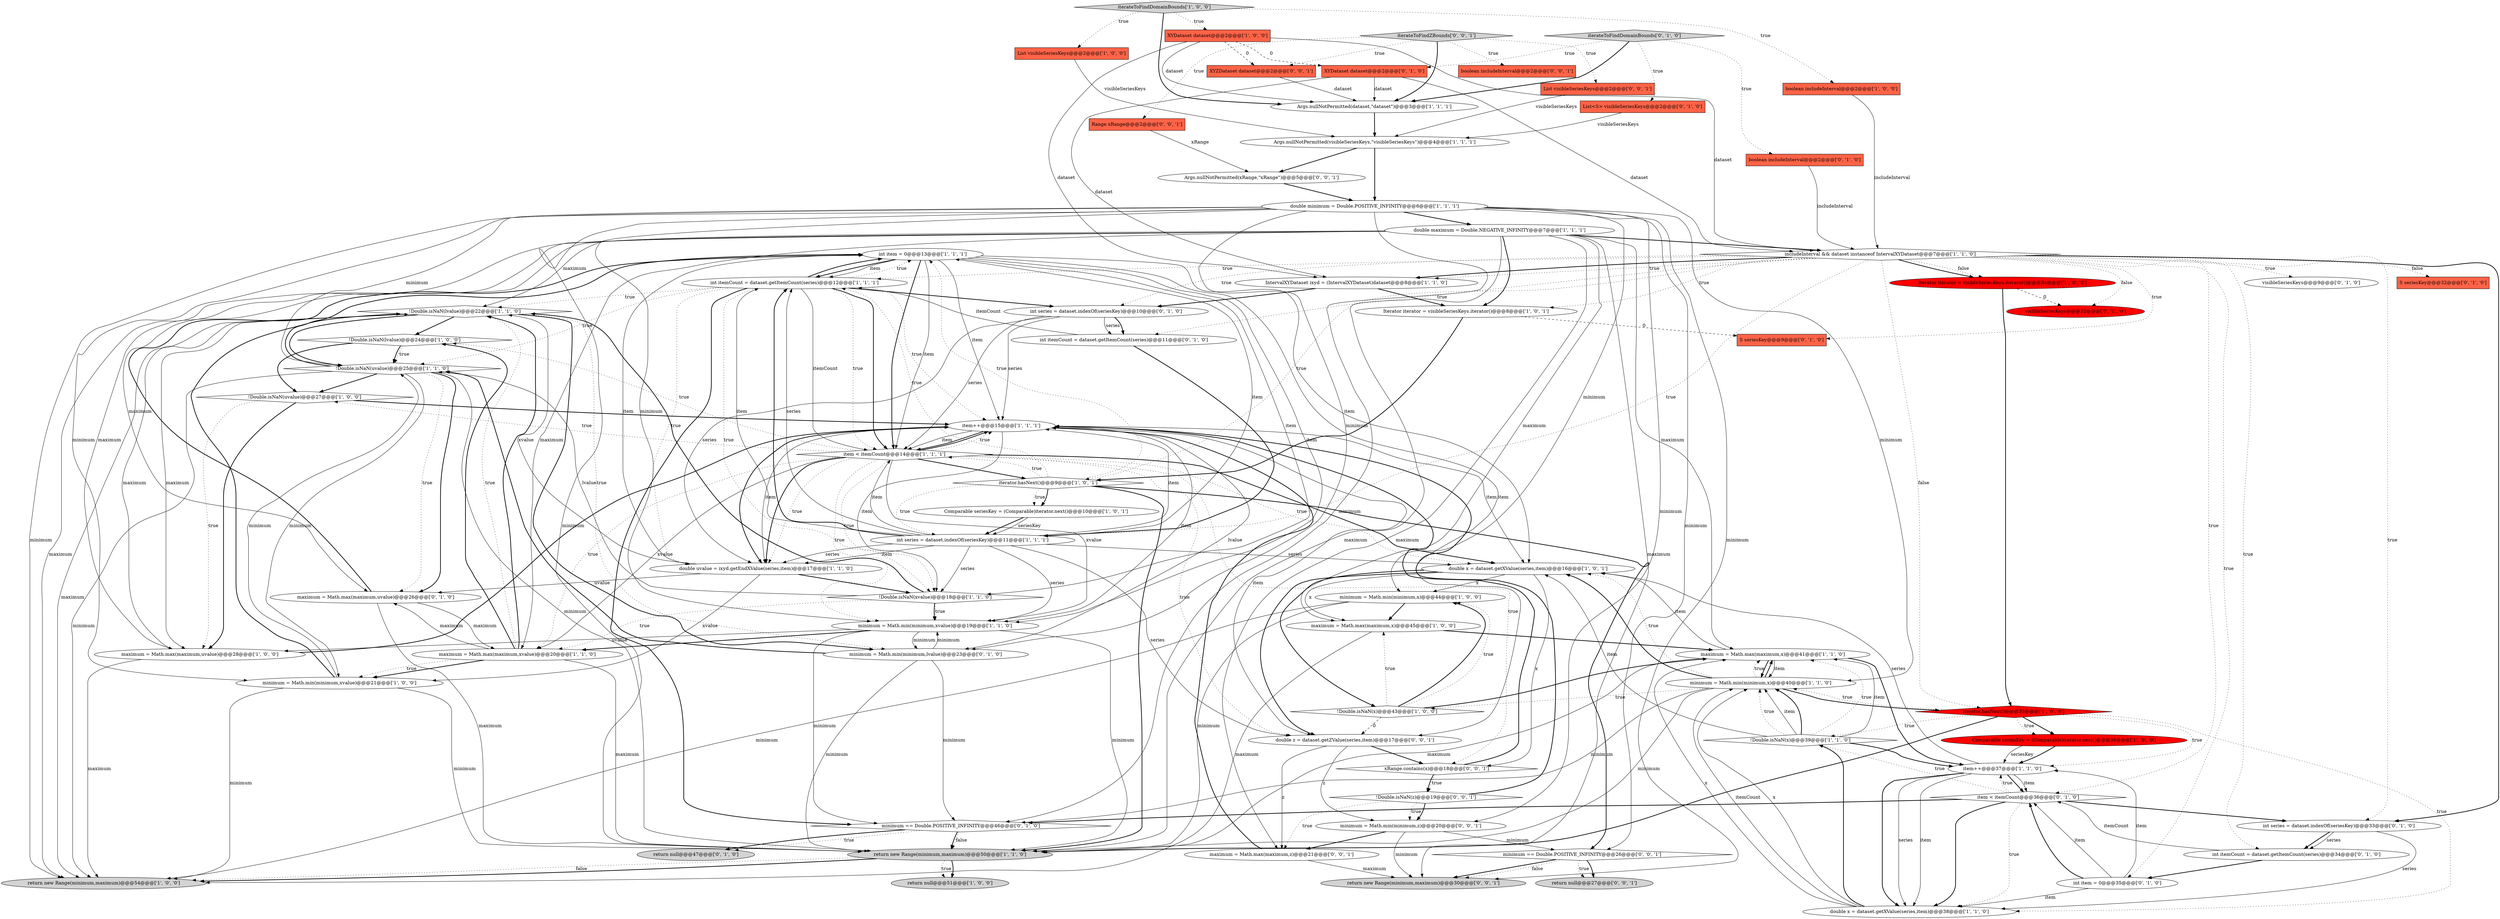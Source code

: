 digraph {
36 [style = filled, label = "int item = 0@@@13@@@['1', '1', '1']", fillcolor = white, shape = ellipse image = "AAA0AAABBB1BBB"];
59 [style = filled, label = "return null@@@47@@@['0', '1', '0']", fillcolor = lightgray, shape = ellipse image = "AAA0AAABBB2BBB"];
69 [style = filled, label = "minimum = Math.min(minimum,z)@@@20@@@['0', '0', '1']", fillcolor = white, shape = ellipse image = "AAA0AAABBB3BBB"];
74 [style = filled, label = "return new Range(minimum,maximum)@@@30@@@['0', '0', '1']", fillcolor = lightgray, shape = ellipse image = "AAA0AAABBB3BBB"];
60 [style = filled, label = "S seriesKey@@@9@@@['0', '1', '0']", fillcolor = tomato, shape = box image = "AAA1AAABBB2BBB"];
29 [style = filled, label = "int itemCount = dataset.getItemCount(series)@@@12@@@['1', '1', '1']", fillcolor = white, shape = ellipse image = "AAA0AAABBB1BBB"];
53 [style = filled, label = "visibleSeriesKeys@@@9@@@['0', '1', '0']", fillcolor = white, shape = ellipse image = "AAA0AAABBB2BBB"];
12 [style = filled, label = "Args.nullNotPermitted(visibleSeriesKeys,\"visibleSeriesKeys\")@@@4@@@['1', '1', '1']", fillcolor = white, shape = ellipse image = "AAA0AAABBB1BBB"];
20 [style = filled, label = "Iterator iterator = visibleSeriesKeys.iterator()@@@34@@@['1', '0', '0']", fillcolor = red, shape = ellipse image = "AAA1AAABBB1BBB"];
3 [style = filled, label = "!Double.isNaN(x)@@@39@@@['1', '1', '0']", fillcolor = white, shape = diamond image = "AAA0AAABBB1BBB"];
19 [style = filled, label = "item < itemCount@@@14@@@['1', '1', '1']", fillcolor = white, shape = diamond image = "AAA0AAABBB1BBB"];
0 [style = filled, label = "List visibleSeriesKeys@@@2@@@['1', '0', '0']", fillcolor = tomato, shape = box image = "AAA0AAABBB1BBB"];
25 [style = filled, label = "!Double.isNaN(lvalue)@@@24@@@['1', '0', '0']", fillcolor = white, shape = diamond image = "AAA0AAABBB1BBB"];
11 [style = filled, label = "!Double.isNaN(xvalue)@@@18@@@['1', '1', '0']", fillcolor = white, shape = diamond image = "AAA0AAABBB1BBB"];
5 [style = filled, label = "double x = dataset.getXValue(series,item)@@@16@@@['1', '0', '1']", fillcolor = white, shape = ellipse image = "AAA0AAABBB1BBB"];
23 [style = filled, label = "IntervalXYDataset ixyd = (IntervalXYDataset)dataset@@@8@@@['1', '1', '0']", fillcolor = white, shape = ellipse image = "AAA0AAABBB1BBB"];
28 [style = filled, label = "includeInterval && dataset instanceof IntervalXYDataset@@@7@@@['1', '1', '0']", fillcolor = white, shape = diamond image = "AAA0AAABBB1BBB"];
51 [style = filled, label = "List<S> visibleSeriesKeys@@@2@@@['0', '1', '0']", fillcolor = tomato, shape = box image = "AAA0AAABBB2BBB"];
64 [style = filled, label = "Range xRange@@@2@@@['0', '0', '1']", fillcolor = tomato, shape = box image = "AAA0AAABBB3BBB"];
56 [style = filled, label = "int series = dataset.indexOf(seriesKey)@@@10@@@['0', '1', '0']", fillcolor = white, shape = ellipse image = "AAA0AAABBB2BBB"];
16 [style = filled, label = "maximum = Math.max(maximum,x)@@@41@@@['1', '1', '0']", fillcolor = white, shape = ellipse image = "AAA0AAABBB1BBB"];
52 [style = filled, label = "int item = 0@@@35@@@['0', '1', '0']", fillcolor = white, shape = ellipse image = "AAA0AAABBB2BBB"];
58 [style = filled, label = "visibleSeriesKeys@@@32@@@['0', '1', '0']", fillcolor = red, shape = ellipse image = "AAA1AAABBB2BBB"];
6 [style = filled, label = "iterateToFindDomainBounds['1', '0', '0']", fillcolor = lightgray, shape = diamond image = "AAA0AAABBB1BBB"];
61 [style = filled, label = "List visibleSeriesKeys@@@2@@@['0', '0', '1']", fillcolor = tomato, shape = box image = "AAA0AAABBB3BBB"];
46 [style = filled, label = "item < itemCount@@@36@@@['0', '1', '0']", fillcolor = white, shape = diamond image = "AAA0AAABBB2BBB"];
40 [style = filled, label = "return new Range(minimum,maximum)@@@50@@@['1', '1', '0']", fillcolor = lightgray, shape = ellipse image = "AAA0AAABBB1BBB"];
21 [style = filled, label = "minimum = Math.min(minimum,x)@@@44@@@['1', '0', '0']", fillcolor = white, shape = ellipse image = "AAA0AAABBB1BBB"];
34 [style = filled, label = "Comparable seriesKey = (Comparable)iterator.next()@@@10@@@['1', '0', '1']", fillcolor = white, shape = ellipse image = "AAA0AAABBB1BBB"];
26 [style = filled, label = "Args.nullNotPermitted(dataset,\"dataset\")@@@3@@@['1', '1', '1']", fillcolor = white, shape = ellipse image = "AAA0AAABBB1BBB"];
27 [style = filled, label = "double minimum = Double.POSITIVE_INFINITY@@@6@@@['1', '1', '1']", fillcolor = white, shape = ellipse image = "AAA0AAABBB1BBB"];
48 [style = filled, label = "iterateToFindDomainBounds['0', '1', '0']", fillcolor = lightgray, shape = diamond image = "AAA0AAABBB2BBB"];
38 [style = filled, label = "!Double.isNaN(uvalue)@@@25@@@['1', '1', '0']", fillcolor = white, shape = diamond image = "AAA0AAABBB1BBB"];
35 [style = filled, label = "minimum = Math.min(minimum,xvalue)@@@19@@@['1', '1', '0']", fillcolor = white, shape = ellipse image = "AAA0AAABBB1BBB"];
54 [style = filled, label = "XYDataset dataset@@@2@@@['0', '1', '0']", fillcolor = tomato, shape = box image = "AAA1AAABBB2BBB"];
43 [style = filled, label = "boolean includeInterval@@@2@@@['0', '1', '0']", fillcolor = tomato, shape = box image = "AAA0AAABBB2BBB"];
65 [style = filled, label = "xRange.contains(x)@@@18@@@['0', '0', '1']", fillcolor = white, shape = diamond image = "AAA0AAABBB3BBB"];
49 [style = filled, label = "int itemCount = dataset.getItemCount(series)@@@34@@@['0', '1', '0']", fillcolor = white, shape = ellipse image = "AAA0AAABBB2BBB"];
10 [style = filled, label = "item++@@@37@@@['1', '1', '0']", fillcolor = white, shape = ellipse image = "AAA0AAABBB1BBB"];
4 [style = filled, label = "return null@@@51@@@['1', '0', '0']", fillcolor = lightgray, shape = ellipse image = "AAA0AAABBB1BBB"];
72 [style = filled, label = "maximum = Math.max(maximum,z)@@@21@@@['0', '0', '1']", fillcolor = white, shape = ellipse image = "AAA0AAABBB3BBB"];
50 [style = filled, label = "maximum = Math.max(maximum,uvalue)@@@26@@@['0', '1', '0']", fillcolor = white, shape = ellipse image = "AAA0AAABBB2BBB"];
68 [style = filled, label = "return null@@@27@@@['0', '0', '1']", fillcolor = lightgray, shape = ellipse image = "AAA0AAABBB3BBB"];
67 [style = filled, label = "XYZDataset dataset@@@2@@@['0', '0', '1']", fillcolor = tomato, shape = box image = "AAA0AAABBB3BBB"];
33 [style = filled, label = "item++@@@15@@@['1', '1', '1']", fillcolor = white, shape = ellipse image = "AAA0AAABBB1BBB"];
30 [style = filled, label = "iterator.hasNext()@@@35@@@['1', '0', '0']", fillcolor = red, shape = diamond image = "AAA1AAABBB1BBB"];
8 [style = filled, label = "Iterator iterator = visibleSeriesKeys.iterator()@@@8@@@['1', '0', '1']", fillcolor = white, shape = ellipse image = "AAA0AAABBB1BBB"];
13 [style = filled, label = "int series = dataset.indexOf(seriesKey)@@@11@@@['1', '1', '1']", fillcolor = white, shape = ellipse image = "AAA0AAABBB1BBB"];
55 [style = filled, label = "int series = dataset.indexOf(seriesKey)@@@33@@@['0', '1', '0']", fillcolor = white, shape = ellipse image = "AAA0AAABBB2BBB"];
47 [style = filled, label = "minimum == Double.POSITIVE_INFINITY@@@46@@@['0', '1', '0']", fillcolor = white, shape = diamond image = "AAA0AAABBB2BBB"];
24 [style = filled, label = "double uvalue = ixyd.getEndXValue(series,item)@@@17@@@['1', '1', '0']", fillcolor = white, shape = ellipse image = "AAA0AAABBB1BBB"];
41 [style = filled, label = "minimum = Math.min(minimum,x)@@@40@@@['1', '1', '0']", fillcolor = white, shape = ellipse image = "AAA0AAABBB1BBB"];
17 [style = filled, label = "XYDataset dataset@@@2@@@['1', '0', '0']", fillcolor = tomato, shape = box image = "AAA1AAABBB1BBB"];
63 [style = filled, label = "boolean includeInterval@@@2@@@['0', '0', '1']", fillcolor = tomato, shape = box image = "AAA0AAABBB3BBB"];
66 [style = filled, label = "!Double.isNaN(z)@@@19@@@['0', '0', '1']", fillcolor = white, shape = diamond image = "AAA0AAABBB3BBB"];
7 [style = filled, label = "iterator.hasNext()@@@9@@@['1', '0', '1']", fillcolor = white, shape = diamond image = "AAA0AAABBB1BBB"];
1 [style = filled, label = "boolean includeInterval@@@2@@@['1', '0', '0']", fillcolor = tomato, shape = box image = "AAA0AAABBB1BBB"];
15 [style = filled, label = "maximum = Math.max(maximum,xvalue)@@@20@@@['1', '1', '0']", fillcolor = white, shape = ellipse image = "AAA0AAABBB1BBB"];
37 [style = filled, label = "double maximum = Double.NEGATIVE_INFINITY@@@7@@@['1', '1', '1']", fillcolor = white, shape = ellipse image = "AAA0AAABBB1BBB"];
45 [style = filled, label = "int itemCount = dataset.getItemCount(series)@@@11@@@['0', '1', '0']", fillcolor = white, shape = ellipse image = "AAA0AAABBB2BBB"];
18 [style = filled, label = "!Double.isNaN(uvalue)@@@27@@@['1', '0', '0']", fillcolor = white, shape = diamond image = "AAA0AAABBB1BBB"];
71 [style = filled, label = "minimum == Double.POSITIVE_INFINITY@@@26@@@['0', '0', '1']", fillcolor = white, shape = diamond image = "AAA0AAABBB3BBB"];
32 [style = filled, label = "!Double.isNaN(x)@@@43@@@['1', '0', '0']", fillcolor = white, shape = diamond image = "AAA0AAABBB1BBB"];
2 [style = filled, label = "double x = dataset.getXValue(series,item)@@@38@@@['1', '1', '0']", fillcolor = white, shape = ellipse image = "AAA0AAABBB1BBB"];
57 [style = filled, label = "minimum = Math.min(minimum,lvalue)@@@23@@@['0', '1', '0']", fillcolor = white, shape = ellipse image = "AAA0AAABBB2BBB"];
9 [style = filled, label = "maximum = Math.max(maximum,x)@@@45@@@['1', '0', '0']", fillcolor = white, shape = ellipse image = "AAA0AAABBB1BBB"];
14 [style = filled, label = "return new Range(minimum,maximum)@@@54@@@['1', '0', '0']", fillcolor = lightgray, shape = ellipse image = "AAA0AAABBB1BBB"];
70 [style = filled, label = "iterateToFindZBounds['0', '0', '1']", fillcolor = lightgray, shape = diamond image = "AAA0AAABBB3BBB"];
39 [style = filled, label = "maximum = Math.max(maximum,uvalue)@@@28@@@['1', '0', '0']", fillcolor = white, shape = ellipse image = "AAA0AAABBB1BBB"];
42 [style = filled, label = "!Double.isNaN(lvalue)@@@22@@@['1', '1', '0']", fillcolor = white, shape = diamond image = "AAA0AAABBB1BBB"];
73 [style = filled, label = "Args.nullNotPermitted(xRange,\"xRange\")@@@5@@@['0', '0', '1']", fillcolor = white, shape = ellipse image = "AAA0AAABBB3BBB"];
44 [style = filled, label = "S seriesKey@@@32@@@['0', '1', '0']", fillcolor = tomato, shape = box image = "AAA0AAABBB2BBB"];
31 [style = filled, label = "Comparable seriesKey = (Comparable)iterator.next()@@@36@@@['1', '0', '0']", fillcolor = red, shape = ellipse image = "AAA1AAABBB1BBB"];
62 [style = filled, label = "double z = dataset.getZValue(series,item)@@@17@@@['0', '0', '1']", fillcolor = white, shape = ellipse image = "AAA0AAABBB3BBB"];
22 [style = filled, label = "minimum = Math.min(minimum,xvalue)@@@21@@@['1', '0', '0']", fillcolor = white, shape = ellipse image = "AAA0AAABBB1BBB"];
40->4 [style = bold, label=""];
73->27 [style = bold, label=""];
13->33 [style = solid, label="item"];
57->40 [style = solid, label="minimum"];
37->28 [style = bold, label=""];
28->20 [style = bold, label=""];
16->5 [style = solid, label="item"];
15->25 [style = bold, label=""];
36->29 [style = bold, label=""];
55->49 [style = bold, label=""];
7->34 [style = dotted, label="true"];
46->2 [style = bold, label=""];
7->36 [style = dotted, label="true"];
22->14 [style = solid, label="minimum"];
35->47 [style = solid, label="minimum"];
6->1 [style = dotted, label="true"];
42->57 [style = dotted, label="true"];
22->38 [style = solid, label="minimum"];
13->35 [style = solid, label="series"];
15->50 [style = solid, label="maximum"];
29->56 [style = bold, label=""];
13->5 [style = solid, label="series"];
35->40 [style = solid, label="minimum"];
9->16 [style = bold, label=""];
19->24 [style = bold, label=""];
16->41 [style = bold, label=""];
72->33 [style = bold, label=""];
30->2 [style = dotted, label="true"];
38->50 [style = bold, label=""];
19->5 [style = bold, label=""];
37->74 [style = solid, label="maximum"];
26->12 [style = bold, label=""];
3->41 [style = dotted, label="true"];
18->39 [style = dotted, label="true"];
70->63 [style = dotted, label="true"];
69->71 [style = solid, label="minimum"];
71->74 [style = bold, label=""];
66->72 [style = dotted, label="true"];
21->40 [style = solid, label="minimum"];
33->24 [style = solid, label="item"];
21->14 [style = solid, label="minimum"];
16->40 [style = solid, label="maximum"];
27->74 [style = solid, label="minimum"];
39->42 [style = solid, label="maximum"];
24->11 [style = bold, label=""];
27->21 [style = solid, label="minimum"];
62->65 [style = bold, label=""];
27->22 [style = solid, label="minimum"];
69->72 [style = bold, label=""];
28->7 [style = dotted, label="true"];
57->38 [style = bold, label=""];
36->5 [style = solid, label="item"];
30->40 [style = bold, label=""];
64->73 [style = solid, label="xRange"];
70->67 [style = dotted, label="true"];
48->43 [style = dotted, label="true"];
65->66 [style = dotted, label="true"];
62->69 [style = solid, label="z"];
6->0 [style = dotted, label="true"];
49->46 [style = solid, label="itemCount"];
11->15 [style = dotted, label="true"];
37->15 [style = solid, label="maximum"];
28->13 [style = dotted, label="true"];
33->62 [style = solid, label="item"];
19->35 [style = dotted, label="true"];
29->36 [style = dotted, label="true"];
46->2 [style = dotted, label="true"];
54->26 [style = solid, label="dataset"];
28->55 [style = bold, label=""];
66->33 [style = bold, label=""];
48->54 [style = dotted, label="true"];
20->58 [style = dashed, label="0"];
2->41 [style = solid, label="x"];
72->74 [style = solid, label="maximum"];
29->47 [style = bold, label=""];
29->36 [style = bold, label=""];
5->65 [style = solid, label="x"];
30->41 [style = dotted, label="true"];
28->58 [style = dotted, label="false"];
42->14 [style = solid, label="maximum"];
28->8 [style = dotted, label="true"];
16->41 [style = solid, label="item"];
56->45 [style = solid, label="series"];
39->14 [style = solid, label="maximum"];
27->14 [style = solid, label="minimum"];
27->57 [style = solid, label="minimum"];
37->50 [style = solid, label="maximum"];
65->33 [style = bold, label=""];
7->13 [style = dotted, label="true"];
24->42 [style = solid, label="xvalue"];
51->12 [style = solid, label="visibleSeriesKeys"];
46->3 [style = dotted, label="true"];
37->40 [style = solid, label="maximum"];
19->33 [style = dotted, label="true"];
69->74 [style = solid, label="minimum"];
65->66 [style = bold, label=""];
11->35 [style = dotted, label="true"];
27->35 [style = solid, label="minimum"];
28->52 [style = dotted, label="true"];
46->10 [style = dotted, label="true"];
13->24 [style = solid, label="series"];
56->33 [style = solid, label="series"];
47->59 [style = dotted, label="true"];
23->8 [style = bold, label=""];
19->62 [style = dotted, label="true"];
66->69 [style = dotted, label="true"];
25->38 [style = dotted, label="true"];
19->65 [style = dotted, label="true"];
56->24 [style = solid, label="series"];
15->42 [style = dotted, label="true"];
66->69 [style = bold, label=""];
37->14 [style = solid, label="maximum"];
5->62 [style = bold, label=""];
41->5 [style = dotted, label="true"];
7->29 [style = dotted, label="true"];
28->29 [style = dotted, label="true"];
3->10 [style = bold, label=""];
55->2 [style = solid, label="series"];
8->60 [style = dashed, label="0"];
41->30 [style = bold, label=""];
38->18 [style = bold, label=""];
21->9 [style = bold, label=""];
19->11 [style = dotted, label="true"];
57->35 [style = solid, label="minimum"];
28->46 [style = dotted, label="true"];
33->19 [style = solid, label="item"];
71->74 [style = dotted, label="false"];
71->68 [style = bold, label=""];
17->28 [style = solid, label="dataset"];
30->3 [style = dotted, label="true"];
29->19 [style = solid, label="itemCount"];
28->20 [style = dotted, label="false"];
61->12 [style = solid, label="visibleSeriesKeys"];
28->23 [style = dotted, label="true"];
62->72 [style = solid, label="z"];
10->2 [style = bold, label=""];
27->40 [style = solid, label="minimum"];
13->36 [style = solid, label="item"];
43->28 [style = solid, label="includeInterval"];
38->50 [style = dotted, label="true"];
47->40 [style = dotted, label="false"];
7->71 [style = bold, label=""];
32->62 [style = dashed, label="0"];
27->47 [style = solid, label="minimum"];
42->38 [style = bold, label=""];
37->72 [style = solid, label="maximum"];
3->16 [style = solid, label="item"];
2->16 [style = solid, label="x"];
29->19 [style = dotted, label="true"];
41->40 [style = solid, label="minimum"];
25->38 [style = bold, label=""];
22->42 [style = bold, label=""];
19->33 [style = bold, label=""];
71->68 [style = dotted, label="true"];
5->9 [style = solid, label="x"];
6->26 [style = bold, label=""];
10->5 [style = solid, label="series"];
52->46 [style = bold, label=""];
35->15 [style = bold, label=""];
13->24 [style = solid, label="item"];
36->62 [style = solid, label="item"];
52->46 [style = solid, label="item"];
47->40 [style = bold, label=""];
42->25 [style = bold, label=""];
30->10 [style = dotted, label="true"];
2->3 [style = bold, label=""];
27->38 [style = solid, label="minimum"];
27->71 [style = solid, label="minimum"];
18->33 [style = bold, label=""];
25->18 [style = bold, label=""];
33->57 [style = solid, label="lvalue"];
24->50 [style = solid, label="uvalue"];
19->18 [style = dotted, label="true"];
35->57 [style = solid, label="minimum"];
41->16 [style = dotted, label="true"];
40->4 [style = dotted, label="true"];
36->24 [style = solid, label="item"];
13->19 [style = solid, label="item"];
10->46 [style = solid, label="item"];
27->41 [style = solid, label="minimum"];
33->5 [style = solid, label="item"];
24->22 [style = solid, label="xvalue"];
52->2 [style = solid, label="item"];
32->16 [style = bold, label=""];
42->39 [style = solid, label="maximum"];
12->73 [style = bold, label=""];
19->24 [style = dotted, label="true"];
19->15 [style = dotted, label="true"];
47->59 [style = bold, label=""];
1->28 [style = solid, label="includeInterval"];
5->21 [style = solid, label="x"];
28->45 [style = dotted, label="true"];
39->33 [style = bold, label=""];
3->41 [style = solid, label="item"];
15->22 [style = bold, label=""];
48->26 [style = bold, label=""];
37->9 [style = solid, label="maximum"];
56->19 [style = solid, label="series"];
5->32 [style = bold, label=""];
10->2 [style = solid, label="series"];
50->40 [style = solid, label="maximum"];
27->37 [style = bold, label=""];
56->45 [style = bold, label=""];
9->14 [style = solid, label="maximum"];
29->19 [style = bold, label=""];
18->39 [style = bold, label=""];
38->14 [style = solid, label="minimum"];
67->26 [style = solid, label="dataset"];
55->49 [style = solid, label="series"];
28->23 [style = bold, label=""];
30->31 [style = bold, label=""];
31->10 [style = bold, label=""];
33->24 [style = bold, label=""];
3->41 [style = bold, label=""];
42->57 [style = bold, label=""];
36->19 [style = solid, label="item"];
11->38 [style = solid, label="lvalue"];
36->29 [style = solid, label="item"];
2->41 [style = solid, label="itemCount"];
28->60 [style = dotted, label="true"];
19->5 [style = dotted, label="true"];
13->11 [style = solid, label="series"];
54->28 [style = solid, label="dataset"];
40->14 [style = bold, label=""];
36->33 [style = solid, label="item"];
33->35 [style = solid, label="item"];
15->40 [style = solid, label="maximum"];
41->16 [style = bold, label=""];
41->32 [style = dotted, label="true"];
31->10 [style = solid, label="seriesKey"];
70->26 [style = bold, label=""];
33->19 [style = bold, label=""];
37->8 [style = bold, label=""];
17->26 [style = solid, label="dataset"];
19->15 [style = solid, label="xvalue"];
28->56 [style = dotted, label="true"];
12->27 [style = bold, label=""];
29->24 [style = dotted, label="true"];
7->40 [style = bold, label=""];
30->31 [style = dotted, label="true"];
36->19 [style = bold, label=""];
54->23 [style = solid, label="dataset"];
29->11 [style = dotted, label="true"];
46->55 [style = bold, label=""];
40->14 [style = dotted, label="false"];
33->11 [style = solid, label="item"];
23->56 [style = bold, label=""];
19->25 [style = dotted, label="true"];
38->22 [style = solid, label="minimum"];
32->21 [style = bold, label=""];
32->21 [style = dotted, label="true"];
52->10 [style = solid, label="item"];
16->10 [style = bold, label=""];
13->29 [style = solid, label="item"];
7->19 [style = dotted, label="true"];
36->11 [style = solid, label="item"];
32->9 [style = dotted, label="true"];
19->35 [style = solid, label="xvalue"];
35->39 [style = solid, label="uvalue"];
45->29 [style = solid, label="itemCount"];
34->13 [style = bold, label=""];
27->69 [style = solid, label="minimum"];
10->46 [style = bold, label=""];
38->36 [style = bold, label=""];
15->22 [style = dotted, label="true"];
28->53 [style = dotted, label="true"];
29->38 [style = dotted, label="true"];
3->5 [style = solid, label="item"];
50->15 [style = solid, label="maximum"];
45->13 [style = bold, label=""];
11->42 [style = bold, label=""];
48->51 [style = dotted, label="true"];
46->47 [style = bold, label=""];
57->47 [style = solid, label="minimum"];
34->13 [style = solid, label="seriesKey"];
28->49 [style = dotted, label="true"];
6->17 [style = dotted, label="true"];
11->35 [style = bold, label=""];
17->67 [style = dashed, label="0"];
8->7 [style = bold, label=""];
70->61 [style = dotted, label="true"];
37->39 [style = solid, label="maximum"];
13->29 [style = bold, label=""];
13->29 [style = solid, label="series"];
7->34 [style = bold, label=""];
49->52 [style = bold, label=""];
37->16 [style = solid, label="maximum"];
15->42 [style = bold, label=""];
28->44 [style = dotted, label="false"];
28->55 [style = dotted, label="true"];
0->12 [style = solid, label="visibleSeriesKeys"];
17->23 [style = solid, label="dataset"];
50->36 [style = bold, label=""];
41->47 [style = solid, label="minimum"];
37->42 [style = solid, label="maximum"];
22->40 [style = solid, label="minimum"];
10->2 [style = solid, label="item"];
29->42 [style = dotted, label="true"];
29->33 [style = dotted, label="true"];
13->62 [style = solid, label="series"];
38->40 [style = solid, label="minimum"];
36->35 [style = solid, label="item"];
20->30 [style = bold, label=""];
28->30 [style = dotted, label="false"];
19->7 [style = bold, label=""];
3->16 [style = dotted, label="true"];
70->64 [style = dotted, label="true"];
17->54 [style = dashed, label="0"];
41->5 [style = bold, label=""];
}
